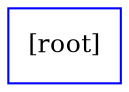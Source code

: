 digraph prob_graph {
 graph [page="8.5, 11",ratio=fill,size="7.5,10"];
 1 [shape=box, color="blue", fontsize=12, label="[root]"];





}
